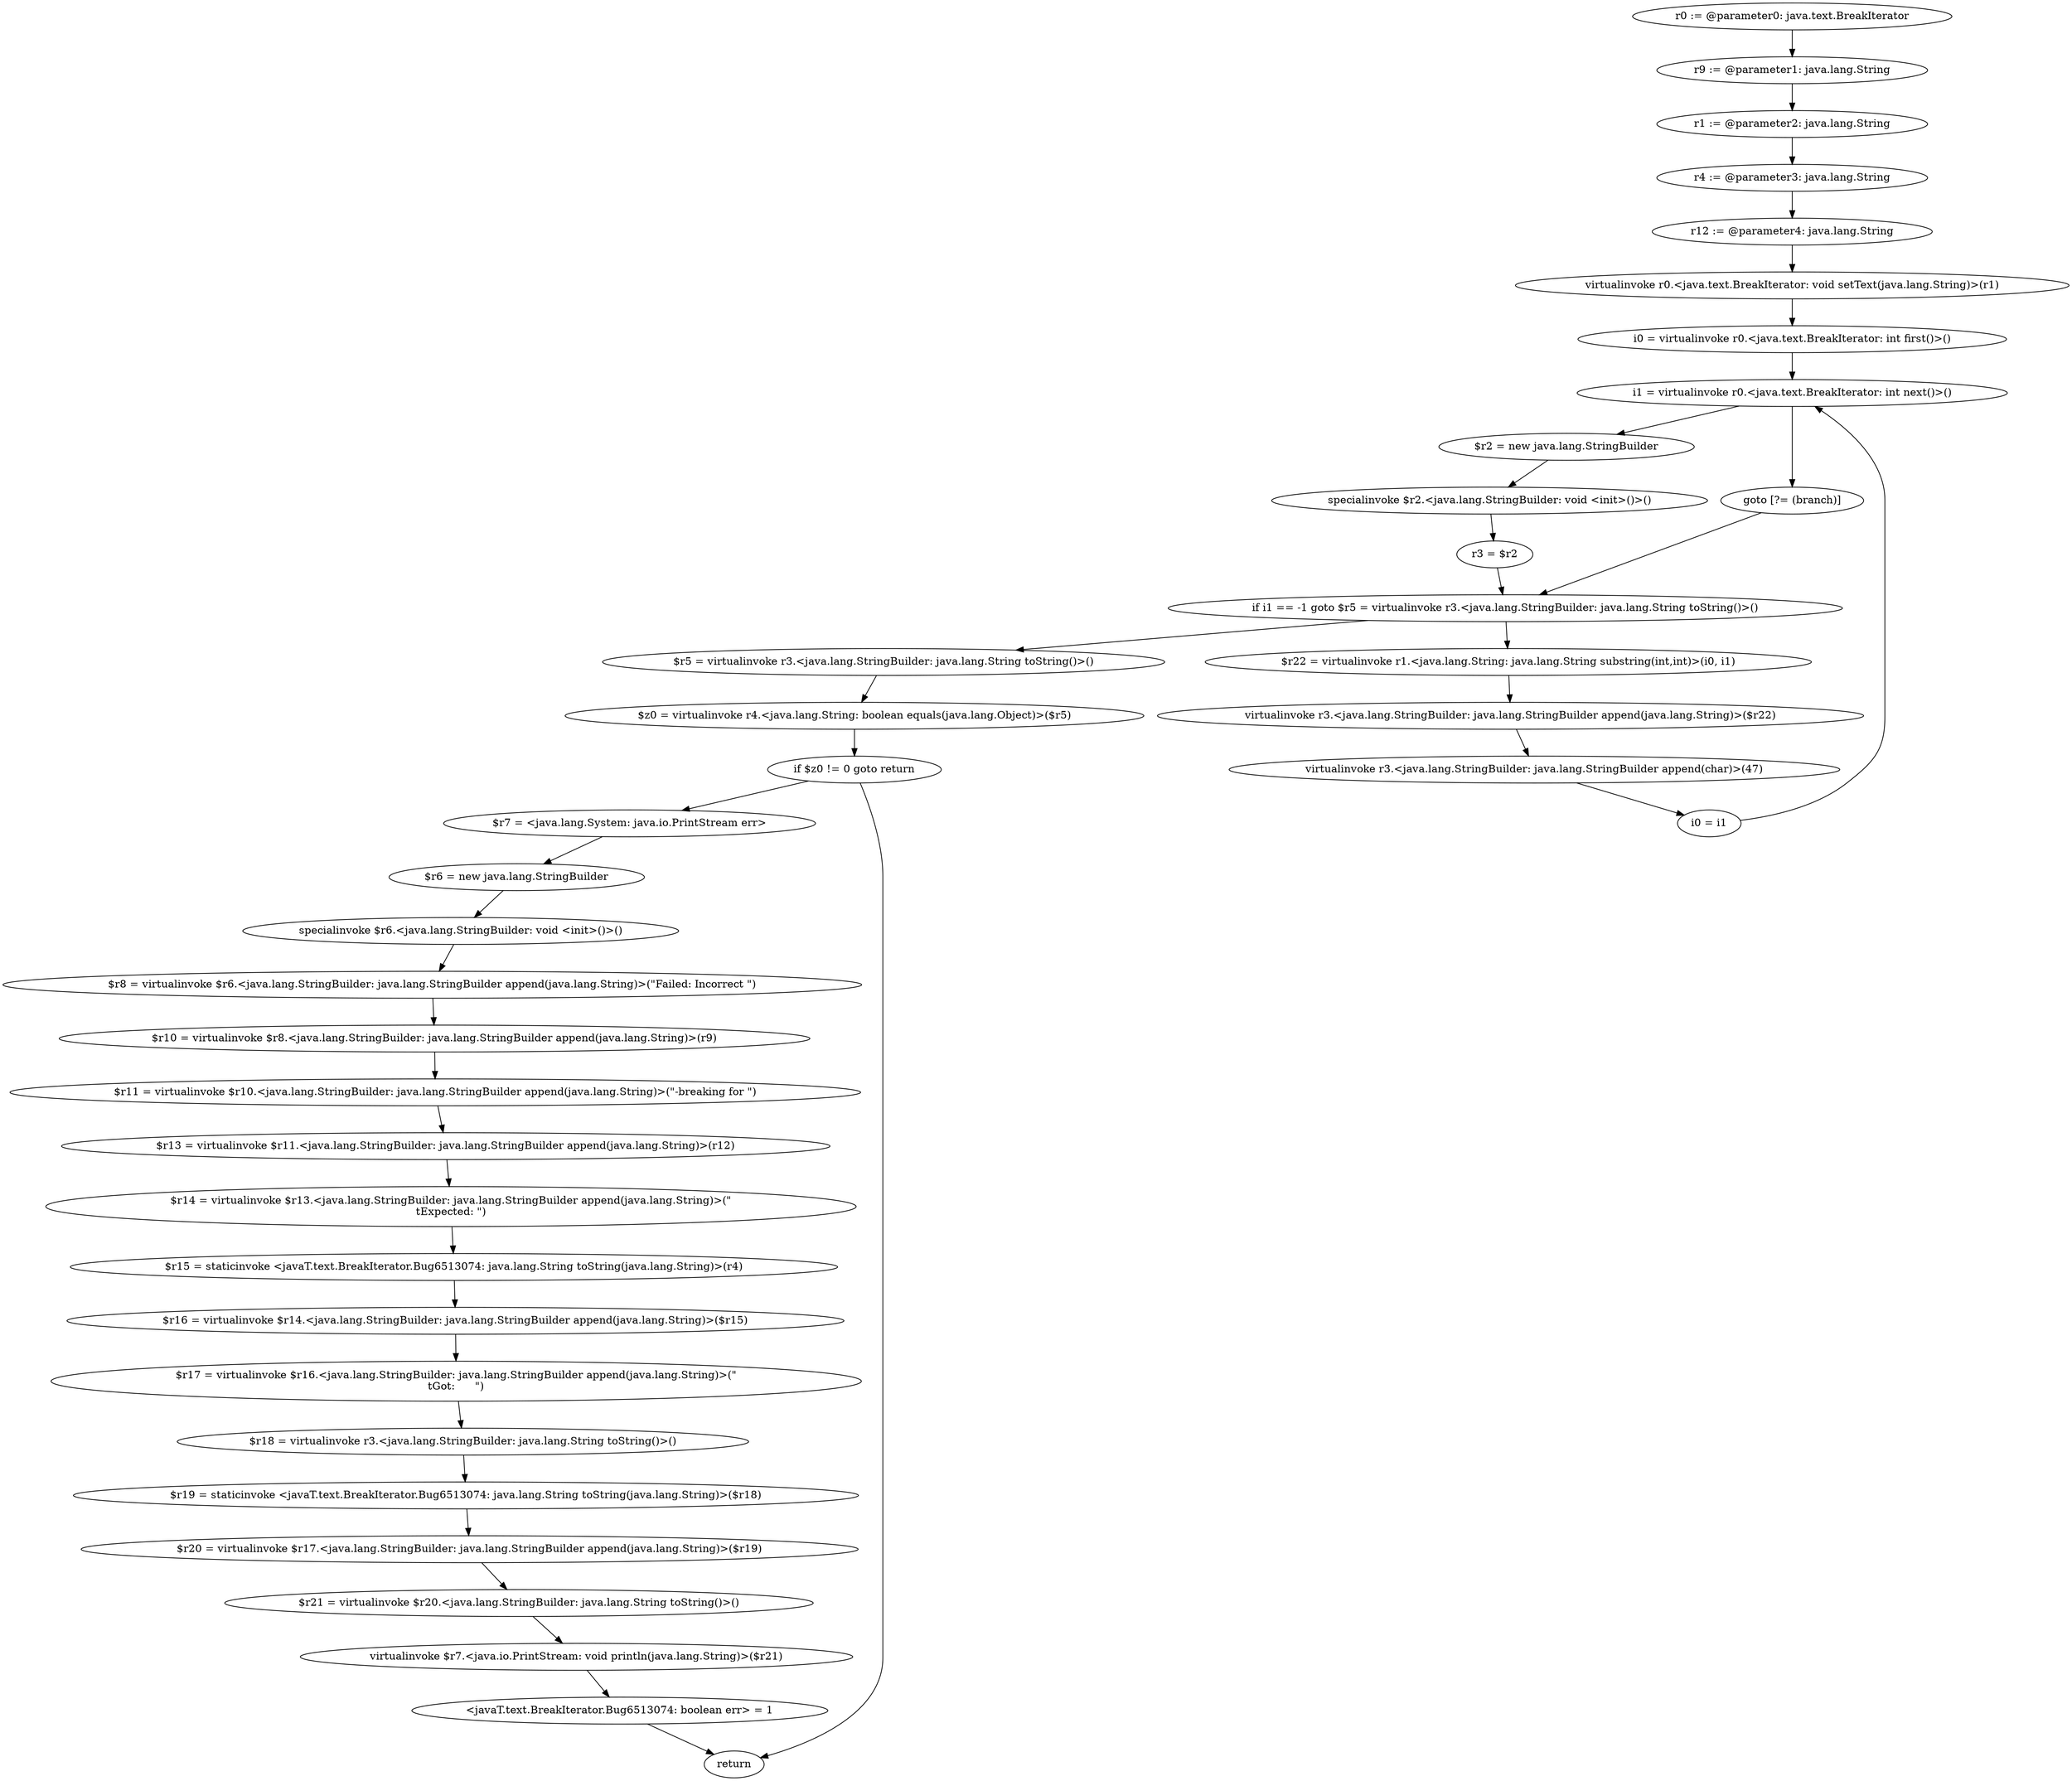 digraph "unitGraph" {
    "r0 := @parameter0: java.text.BreakIterator"
    "r9 := @parameter1: java.lang.String"
    "r1 := @parameter2: java.lang.String"
    "r4 := @parameter3: java.lang.String"
    "r12 := @parameter4: java.lang.String"
    "virtualinvoke r0.<java.text.BreakIterator: void setText(java.lang.String)>(r1)"
    "i0 = virtualinvoke r0.<java.text.BreakIterator: int first()>()"
    "i1 = virtualinvoke r0.<java.text.BreakIterator: int next()>()"
    "$r2 = new java.lang.StringBuilder"
    "specialinvoke $r2.<java.lang.StringBuilder: void <init>()>()"
    "r3 = $r2"
    "if i1 == -1 goto $r5 = virtualinvoke r3.<java.lang.StringBuilder: java.lang.String toString()>()"
    "$r22 = virtualinvoke r1.<java.lang.String: java.lang.String substring(int,int)>(i0, i1)"
    "virtualinvoke r3.<java.lang.StringBuilder: java.lang.StringBuilder append(java.lang.String)>($r22)"
    "virtualinvoke r3.<java.lang.StringBuilder: java.lang.StringBuilder append(char)>(47)"
    "i0 = i1"
    "goto [?= (branch)]"
    "$r5 = virtualinvoke r3.<java.lang.StringBuilder: java.lang.String toString()>()"
    "$z0 = virtualinvoke r4.<java.lang.String: boolean equals(java.lang.Object)>($r5)"
    "if $z0 != 0 goto return"
    "$r7 = <java.lang.System: java.io.PrintStream err>"
    "$r6 = new java.lang.StringBuilder"
    "specialinvoke $r6.<java.lang.StringBuilder: void <init>()>()"
    "$r8 = virtualinvoke $r6.<java.lang.StringBuilder: java.lang.StringBuilder append(java.lang.String)>(\"Failed: Incorrect \")"
    "$r10 = virtualinvoke $r8.<java.lang.StringBuilder: java.lang.StringBuilder append(java.lang.String)>(r9)"
    "$r11 = virtualinvoke $r10.<java.lang.StringBuilder: java.lang.StringBuilder append(java.lang.String)>(\"-breaking for \")"
    "$r13 = virtualinvoke $r11.<java.lang.StringBuilder: java.lang.StringBuilder append(java.lang.String)>(r12)"
    "$r14 = virtualinvoke $r13.<java.lang.StringBuilder: java.lang.StringBuilder append(java.lang.String)>(\"\n\tExpected: \")"
    "$r15 = staticinvoke <javaT.text.BreakIterator.Bug6513074: java.lang.String toString(java.lang.String)>(r4)"
    "$r16 = virtualinvoke $r14.<java.lang.StringBuilder: java.lang.StringBuilder append(java.lang.String)>($r15)"
    "$r17 = virtualinvoke $r16.<java.lang.StringBuilder: java.lang.StringBuilder append(java.lang.String)>(\"\n\tGot:      \")"
    "$r18 = virtualinvoke r3.<java.lang.StringBuilder: java.lang.String toString()>()"
    "$r19 = staticinvoke <javaT.text.BreakIterator.Bug6513074: java.lang.String toString(java.lang.String)>($r18)"
    "$r20 = virtualinvoke $r17.<java.lang.StringBuilder: java.lang.StringBuilder append(java.lang.String)>($r19)"
    "$r21 = virtualinvoke $r20.<java.lang.StringBuilder: java.lang.String toString()>()"
    "virtualinvoke $r7.<java.io.PrintStream: void println(java.lang.String)>($r21)"
    "<javaT.text.BreakIterator.Bug6513074: boolean err> = 1"
    "return"
    "r0 := @parameter0: java.text.BreakIterator"->"r9 := @parameter1: java.lang.String";
    "r9 := @parameter1: java.lang.String"->"r1 := @parameter2: java.lang.String";
    "r1 := @parameter2: java.lang.String"->"r4 := @parameter3: java.lang.String";
    "r4 := @parameter3: java.lang.String"->"r12 := @parameter4: java.lang.String";
    "r12 := @parameter4: java.lang.String"->"virtualinvoke r0.<java.text.BreakIterator: void setText(java.lang.String)>(r1)";
    "virtualinvoke r0.<java.text.BreakIterator: void setText(java.lang.String)>(r1)"->"i0 = virtualinvoke r0.<java.text.BreakIterator: int first()>()";
    "i0 = virtualinvoke r0.<java.text.BreakIterator: int first()>()"->"i1 = virtualinvoke r0.<java.text.BreakIterator: int next()>()";
    "i1 = virtualinvoke r0.<java.text.BreakIterator: int next()>()"->"$r2 = new java.lang.StringBuilder";
    "$r2 = new java.lang.StringBuilder"->"specialinvoke $r2.<java.lang.StringBuilder: void <init>()>()";
    "specialinvoke $r2.<java.lang.StringBuilder: void <init>()>()"->"r3 = $r2";
    "r3 = $r2"->"if i1 == -1 goto $r5 = virtualinvoke r3.<java.lang.StringBuilder: java.lang.String toString()>()";
    "if i1 == -1 goto $r5 = virtualinvoke r3.<java.lang.StringBuilder: java.lang.String toString()>()"->"$r22 = virtualinvoke r1.<java.lang.String: java.lang.String substring(int,int)>(i0, i1)";
    "if i1 == -1 goto $r5 = virtualinvoke r3.<java.lang.StringBuilder: java.lang.String toString()>()"->"$r5 = virtualinvoke r3.<java.lang.StringBuilder: java.lang.String toString()>()";
    "$r22 = virtualinvoke r1.<java.lang.String: java.lang.String substring(int,int)>(i0, i1)"->"virtualinvoke r3.<java.lang.StringBuilder: java.lang.StringBuilder append(java.lang.String)>($r22)";
    "virtualinvoke r3.<java.lang.StringBuilder: java.lang.StringBuilder append(java.lang.String)>($r22)"->"virtualinvoke r3.<java.lang.StringBuilder: java.lang.StringBuilder append(char)>(47)";
    "virtualinvoke r3.<java.lang.StringBuilder: java.lang.StringBuilder append(char)>(47)"->"i0 = i1";
    "i0 = i1"->"i1 = virtualinvoke r0.<java.text.BreakIterator: int next()>()";
    "i1 = virtualinvoke r0.<java.text.BreakIterator: int next()>()"->"goto [?= (branch)]";
    "goto [?= (branch)]"->"if i1 == -1 goto $r5 = virtualinvoke r3.<java.lang.StringBuilder: java.lang.String toString()>()";
    "$r5 = virtualinvoke r3.<java.lang.StringBuilder: java.lang.String toString()>()"->"$z0 = virtualinvoke r4.<java.lang.String: boolean equals(java.lang.Object)>($r5)";
    "$z0 = virtualinvoke r4.<java.lang.String: boolean equals(java.lang.Object)>($r5)"->"if $z0 != 0 goto return";
    "if $z0 != 0 goto return"->"$r7 = <java.lang.System: java.io.PrintStream err>";
    "if $z0 != 0 goto return"->"return";
    "$r7 = <java.lang.System: java.io.PrintStream err>"->"$r6 = new java.lang.StringBuilder";
    "$r6 = new java.lang.StringBuilder"->"specialinvoke $r6.<java.lang.StringBuilder: void <init>()>()";
    "specialinvoke $r6.<java.lang.StringBuilder: void <init>()>()"->"$r8 = virtualinvoke $r6.<java.lang.StringBuilder: java.lang.StringBuilder append(java.lang.String)>(\"Failed: Incorrect \")";
    "$r8 = virtualinvoke $r6.<java.lang.StringBuilder: java.lang.StringBuilder append(java.lang.String)>(\"Failed: Incorrect \")"->"$r10 = virtualinvoke $r8.<java.lang.StringBuilder: java.lang.StringBuilder append(java.lang.String)>(r9)";
    "$r10 = virtualinvoke $r8.<java.lang.StringBuilder: java.lang.StringBuilder append(java.lang.String)>(r9)"->"$r11 = virtualinvoke $r10.<java.lang.StringBuilder: java.lang.StringBuilder append(java.lang.String)>(\"-breaking for \")";
    "$r11 = virtualinvoke $r10.<java.lang.StringBuilder: java.lang.StringBuilder append(java.lang.String)>(\"-breaking for \")"->"$r13 = virtualinvoke $r11.<java.lang.StringBuilder: java.lang.StringBuilder append(java.lang.String)>(r12)";
    "$r13 = virtualinvoke $r11.<java.lang.StringBuilder: java.lang.StringBuilder append(java.lang.String)>(r12)"->"$r14 = virtualinvoke $r13.<java.lang.StringBuilder: java.lang.StringBuilder append(java.lang.String)>(\"\n\tExpected: \")";
    "$r14 = virtualinvoke $r13.<java.lang.StringBuilder: java.lang.StringBuilder append(java.lang.String)>(\"\n\tExpected: \")"->"$r15 = staticinvoke <javaT.text.BreakIterator.Bug6513074: java.lang.String toString(java.lang.String)>(r4)";
    "$r15 = staticinvoke <javaT.text.BreakIterator.Bug6513074: java.lang.String toString(java.lang.String)>(r4)"->"$r16 = virtualinvoke $r14.<java.lang.StringBuilder: java.lang.StringBuilder append(java.lang.String)>($r15)";
    "$r16 = virtualinvoke $r14.<java.lang.StringBuilder: java.lang.StringBuilder append(java.lang.String)>($r15)"->"$r17 = virtualinvoke $r16.<java.lang.StringBuilder: java.lang.StringBuilder append(java.lang.String)>(\"\n\tGot:      \")";
    "$r17 = virtualinvoke $r16.<java.lang.StringBuilder: java.lang.StringBuilder append(java.lang.String)>(\"\n\tGot:      \")"->"$r18 = virtualinvoke r3.<java.lang.StringBuilder: java.lang.String toString()>()";
    "$r18 = virtualinvoke r3.<java.lang.StringBuilder: java.lang.String toString()>()"->"$r19 = staticinvoke <javaT.text.BreakIterator.Bug6513074: java.lang.String toString(java.lang.String)>($r18)";
    "$r19 = staticinvoke <javaT.text.BreakIterator.Bug6513074: java.lang.String toString(java.lang.String)>($r18)"->"$r20 = virtualinvoke $r17.<java.lang.StringBuilder: java.lang.StringBuilder append(java.lang.String)>($r19)";
    "$r20 = virtualinvoke $r17.<java.lang.StringBuilder: java.lang.StringBuilder append(java.lang.String)>($r19)"->"$r21 = virtualinvoke $r20.<java.lang.StringBuilder: java.lang.String toString()>()";
    "$r21 = virtualinvoke $r20.<java.lang.StringBuilder: java.lang.String toString()>()"->"virtualinvoke $r7.<java.io.PrintStream: void println(java.lang.String)>($r21)";
    "virtualinvoke $r7.<java.io.PrintStream: void println(java.lang.String)>($r21)"->"<javaT.text.BreakIterator.Bug6513074: boolean err> = 1";
    "<javaT.text.BreakIterator.Bug6513074: boolean err> = 1"->"return";
}
